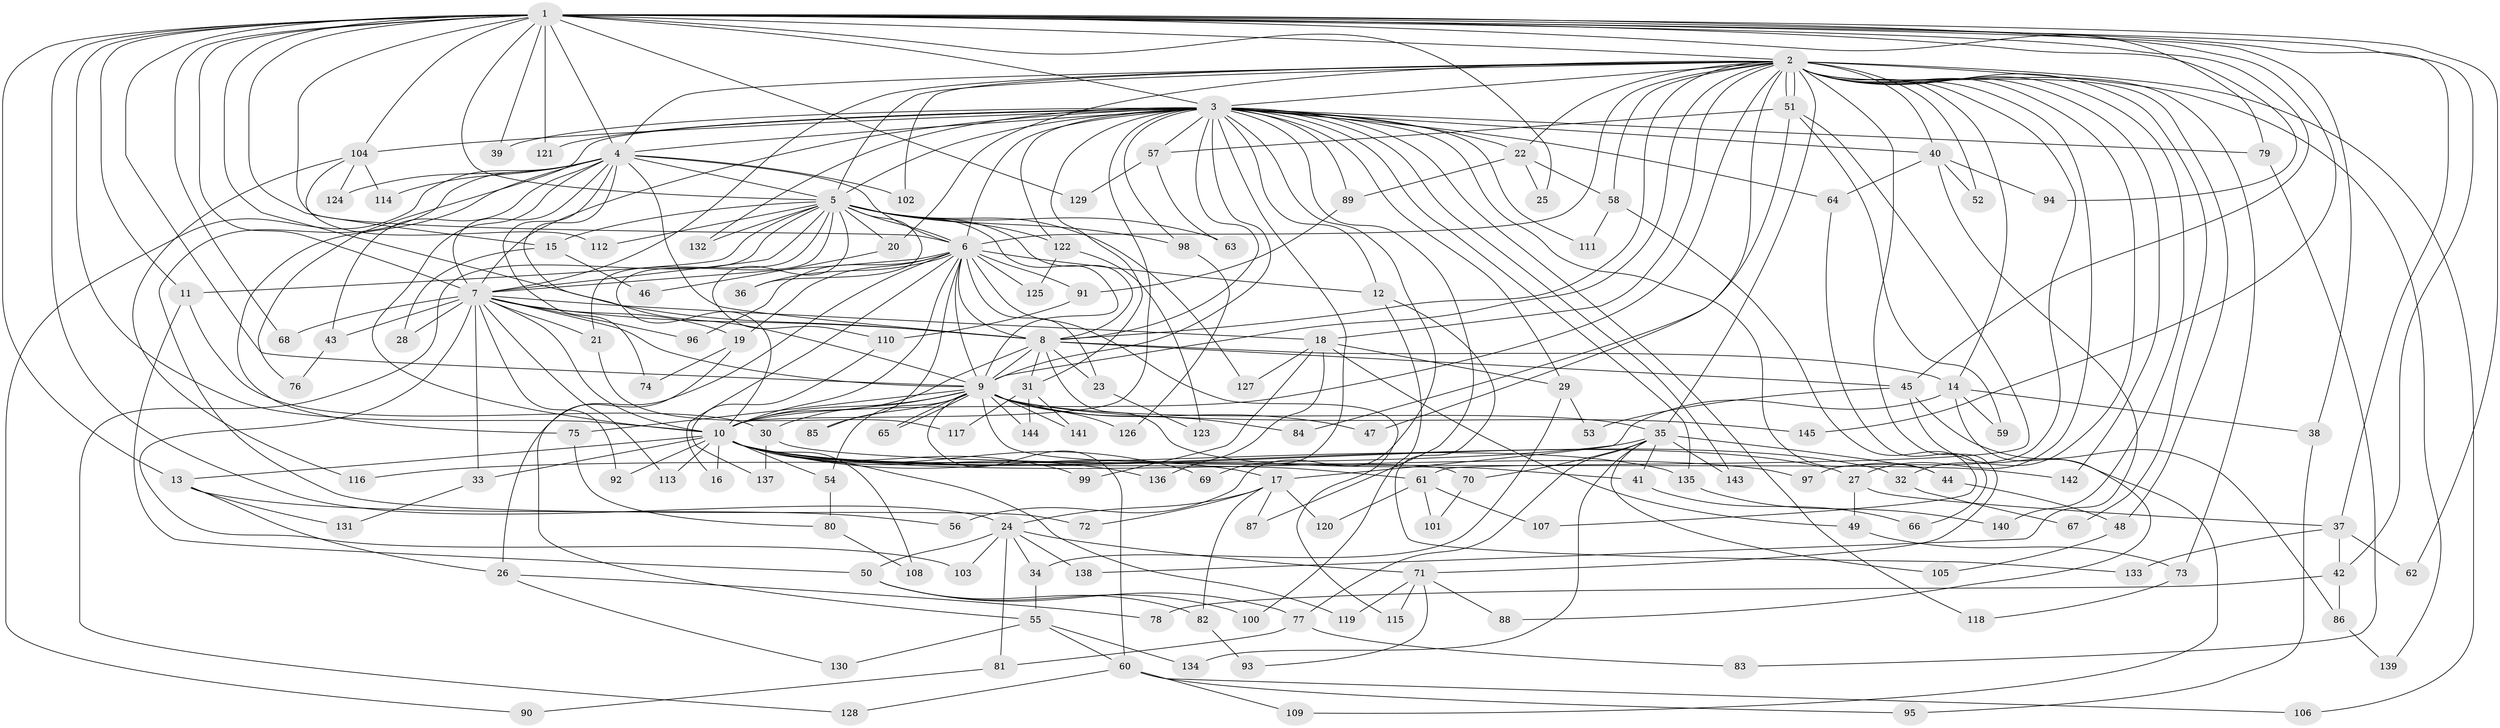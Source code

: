 // coarse degree distribution, {28: 0.008849557522123894, 30: 0.008849557522123894, 40: 0.008849557522123894, 15: 0.008849557522123894, 22: 0.017699115044247787, 17: 0.008849557522123894, 12: 0.008849557522123894, 24: 0.008849557522123894, 6: 0.061946902654867256, 4: 0.07964601769911504, 5: 0.05309734513274336, 2: 0.5132743362831859, 7: 0.017699115044247787, 8: 0.008849557522123894, 3: 0.168141592920354, 9: 0.008849557522123894, 10: 0.008849557522123894}
// Generated by graph-tools (version 1.1) at 2025/41/03/06/25 10:41:33]
// undirected, 145 vertices, 315 edges
graph export_dot {
graph [start="1"]
  node [color=gray90,style=filled];
  1;
  2;
  3;
  4;
  5;
  6;
  7;
  8;
  9;
  10;
  11;
  12;
  13;
  14;
  15;
  16;
  17;
  18;
  19;
  20;
  21;
  22;
  23;
  24;
  25;
  26;
  27;
  28;
  29;
  30;
  31;
  32;
  33;
  34;
  35;
  36;
  37;
  38;
  39;
  40;
  41;
  42;
  43;
  44;
  45;
  46;
  47;
  48;
  49;
  50;
  51;
  52;
  53;
  54;
  55;
  56;
  57;
  58;
  59;
  60;
  61;
  62;
  63;
  64;
  65;
  66;
  67;
  68;
  69;
  70;
  71;
  72;
  73;
  74;
  75;
  76;
  77;
  78;
  79;
  80;
  81;
  82;
  83;
  84;
  85;
  86;
  87;
  88;
  89;
  90;
  91;
  92;
  93;
  94;
  95;
  96;
  97;
  98;
  99;
  100;
  101;
  102;
  103;
  104;
  105;
  106;
  107;
  108;
  109;
  110;
  111;
  112;
  113;
  114;
  115;
  116;
  117;
  118;
  119;
  120;
  121;
  122;
  123;
  124;
  125;
  126;
  127;
  128;
  129;
  130;
  131;
  132;
  133;
  134;
  135;
  136;
  137;
  138;
  139;
  140;
  141;
  142;
  143;
  144;
  145;
  1 -- 2;
  1 -- 3;
  1 -- 4;
  1 -- 5;
  1 -- 6;
  1 -- 7;
  1 -- 8;
  1 -- 9;
  1 -- 10;
  1 -- 11;
  1 -- 13;
  1 -- 15;
  1 -- 24;
  1 -- 25;
  1 -- 37;
  1 -- 38;
  1 -- 39;
  1 -- 42;
  1 -- 45;
  1 -- 62;
  1 -- 68;
  1 -- 79;
  1 -- 94;
  1 -- 104;
  1 -- 121;
  1 -- 129;
  1 -- 145;
  2 -- 3;
  2 -- 4;
  2 -- 5;
  2 -- 6;
  2 -- 7;
  2 -- 8;
  2 -- 9;
  2 -- 10;
  2 -- 14;
  2 -- 18;
  2 -- 20;
  2 -- 22;
  2 -- 27;
  2 -- 32;
  2 -- 35;
  2 -- 40;
  2 -- 47;
  2 -- 48;
  2 -- 51;
  2 -- 51;
  2 -- 52;
  2 -- 58;
  2 -- 67;
  2 -- 71;
  2 -- 73;
  2 -- 97;
  2 -- 102;
  2 -- 106;
  2 -- 139;
  2 -- 140;
  2 -- 142;
  3 -- 4;
  3 -- 5;
  3 -- 6;
  3 -- 7;
  3 -- 8;
  3 -- 9;
  3 -- 10;
  3 -- 12;
  3 -- 22;
  3 -- 29;
  3 -- 31;
  3 -- 39;
  3 -- 40;
  3 -- 44;
  3 -- 56;
  3 -- 57;
  3 -- 64;
  3 -- 69;
  3 -- 76;
  3 -- 79;
  3 -- 87;
  3 -- 89;
  3 -- 98;
  3 -- 104;
  3 -- 111;
  3 -- 118;
  3 -- 121;
  3 -- 122;
  3 -- 132;
  3 -- 135;
  3 -- 143;
  4 -- 5;
  4 -- 6;
  4 -- 7;
  4 -- 8;
  4 -- 9;
  4 -- 10;
  4 -- 43;
  4 -- 72;
  4 -- 74;
  4 -- 75;
  4 -- 90;
  4 -- 102;
  4 -- 114;
  4 -- 124;
  5 -- 6;
  5 -- 7;
  5 -- 8;
  5 -- 9;
  5 -- 10;
  5 -- 11;
  5 -- 15;
  5 -- 20;
  5 -- 21;
  5 -- 36;
  5 -- 63;
  5 -- 98;
  5 -- 110;
  5 -- 112;
  5 -- 122;
  5 -- 127;
  5 -- 128;
  5 -- 132;
  6 -- 7;
  6 -- 8;
  6 -- 9;
  6 -- 10;
  6 -- 12;
  6 -- 16;
  6 -- 19;
  6 -- 23;
  6 -- 26;
  6 -- 36;
  6 -- 85;
  6 -- 91;
  6 -- 96;
  6 -- 115;
  6 -- 125;
  7 -- 8;
  7 -- 9;
  7 -- 10;
  7 -- 18;
  7 -- 19;
  7 -- 21;
  7 -- 28;
  7 -- 33;
  7 -- 43;
  7 -- 68;
  7 -- 92;
  7 -- 96;
  7 -- 103;
  7 -- 113;
  8 -- 9;
  8 -- 10;
  8 -- 14;
  8 -- 23;
  8 -- 31;
  8 -- 41;
  8 -- 45;
  9 -- 10;
  9 -- 30;
  9 -- 35;
  9 -- 47;
  9 -- 54;
  9 -- 60;
  9 -- 65;
  9 -- 65;
  9 -- 70;
  9 -- 75;
  9 -- 84;
  9 -- 85;
  9 -- 126;
  9 -- 141;
  9 -- 144;
  9 -- 145;
  10 -- 13;
  10 -- 16;
  10 -- 17;
  10 -- 27;
  10 -- 32;
  10 -- 33;
  10 -- 54;
  10 -- 61;
  10 -- 69;
  10 -- 92;
  10 -- 97;
  10 -- 99;
  10 -- 108;
  10 -- 113;
  10 -- 119;
  10 -- 135;
  10 -- 136;
  11 -- 30;
  11 -- 50;
  12 -- 100;
  12 -- 133;
  13 -- 26;
  13 -- 56;
  13 -- 131;
  14 -- 17;
  14 -- 38;
  14 -- 59;
  14 -- 88;
  15 -- 28;
  15 -- 46;
  17 -- 24;
  17 -- 72;
  17 -- 82;
  17 -- 87;
  17 -- 120;
  18 -- 29;
  18 -- 49;
  18 -- 99;
  18 -- 127;
  18 -- 136;
  19 -- 55;
  19 -- 74;
  20 -- 46;
  21 -- 117;
  22 -- 25;
  22 -- 58;
  22 -- 89;
  23 -- 123;
  24 -- 34;
  24 -- 50;
  24 -- 71;
  24 -- 81;
  24 -- 103;
  24 -- 138;
  26 -- 78;
  26 -- 130;
  27 -- 37;
  27 -- 49;
  29 -- 34;
  29 -- 53;
  30 -- 137;
  30 -- 142;
  31 -- 117;
  31 -- 141;
  31 -- 144;
  32 -- 67;
  33 -- 131;
  34 -- 55;
  35 -- 41;
  35 -- 44;
  35 -- 70;
  35 -- 77;
  35 -- 105;
  35 -- 116;
  35 -- 134;
  35 -- 143;
  37 -- 42;
  37 -- 62;
  37 -- 133;
  38 -- 95;
  40 -- 52;
  40 -- 64;
  40 -- 94;
  40 -- 138;
  41 -- 66;
  42 -- 78;
  42 -- 86;
  43 -- 76;
  44 -- 48;
  45 -- 53;
  45 -- 86;
  45 -- 109;
  48 -- 105;
  49 -- 73;
  50 -- 77;
  50 -- 82;
  50 -- 100;
  51 -- 57;
  51 -- 59;
  51 -- 61;
  51 -- 84;
  54 -- 80;
  55 -- 60;
  55 -- 130;
  55 -- 134;
  57 -- 63;
  57 -- 129;
  58 -- 107;
  58 -- 111;
  60 -- 95;
  60 -- 106;
  60 -- 109;
  60 -- 128;
  61 -- 101;
  61 -- 107;
  61 -- 120;
  64 -- 66;
  70 -- 101;
  71 -- 88;
  71 -- 93;
  71 -- 115;
  71 -- 119;
  73 -- 118;
  75 -- 80;
  77 -- 81;
  77 -- 83;
  79 -- 83;
  80 -- 108;
  81 -- 90;
  82 -- 93;
  86 -- 139;
  89 -- 91;
  91 -- 110;
  98 -- 126;
  104 -- 112;
  104 -- 114;
  104 -- 116;
  104 -- 124;
  110 -- 137;
  122 -- 123;
  122 -- 125;
  135 -- 140;
}
